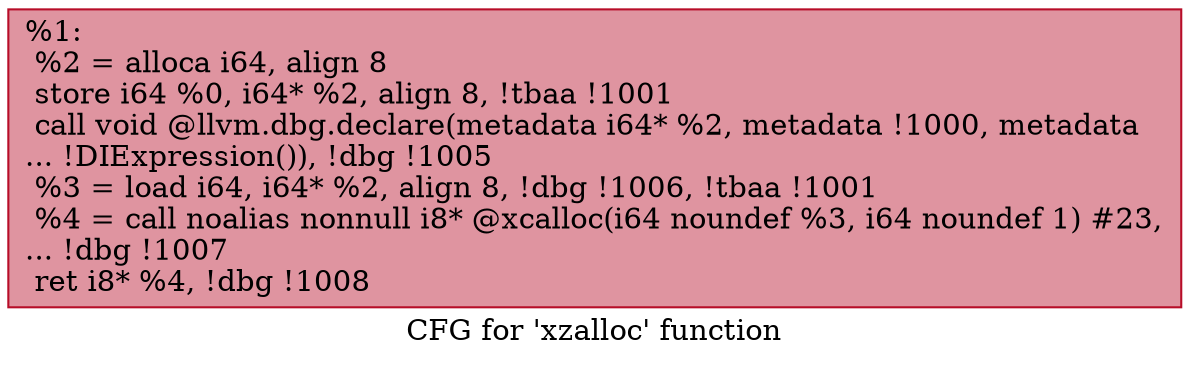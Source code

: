digraph "CFG for 'xzalloc' function" {
	label="CFG for 'xzalloc' function";

	Node0x2356c80 [shape=record,color="#b70d28ff", style=filled, fillcolor="#b70d2870",label="{%1:\l  %2 = alloca i64, align 8\l  store i64 %0, i64* %2, align 8, !tbaa !1001\l  call void @llvm.dbg.declare(metadata i64* %2, metadata !1000, metadata\l... !DIExpression()), !dbg !1005\l  %3 = load i64, i64* %2, align 8, !dbg !1006, !tbaa !1001\l  %4 = call noalias nonnull i8* @xcalloc(i64 noundef %3, i64 noundef 1) #23,\l... !dbg !1007\l  ret i8* %4, !dbg !1008\l}"];
}

